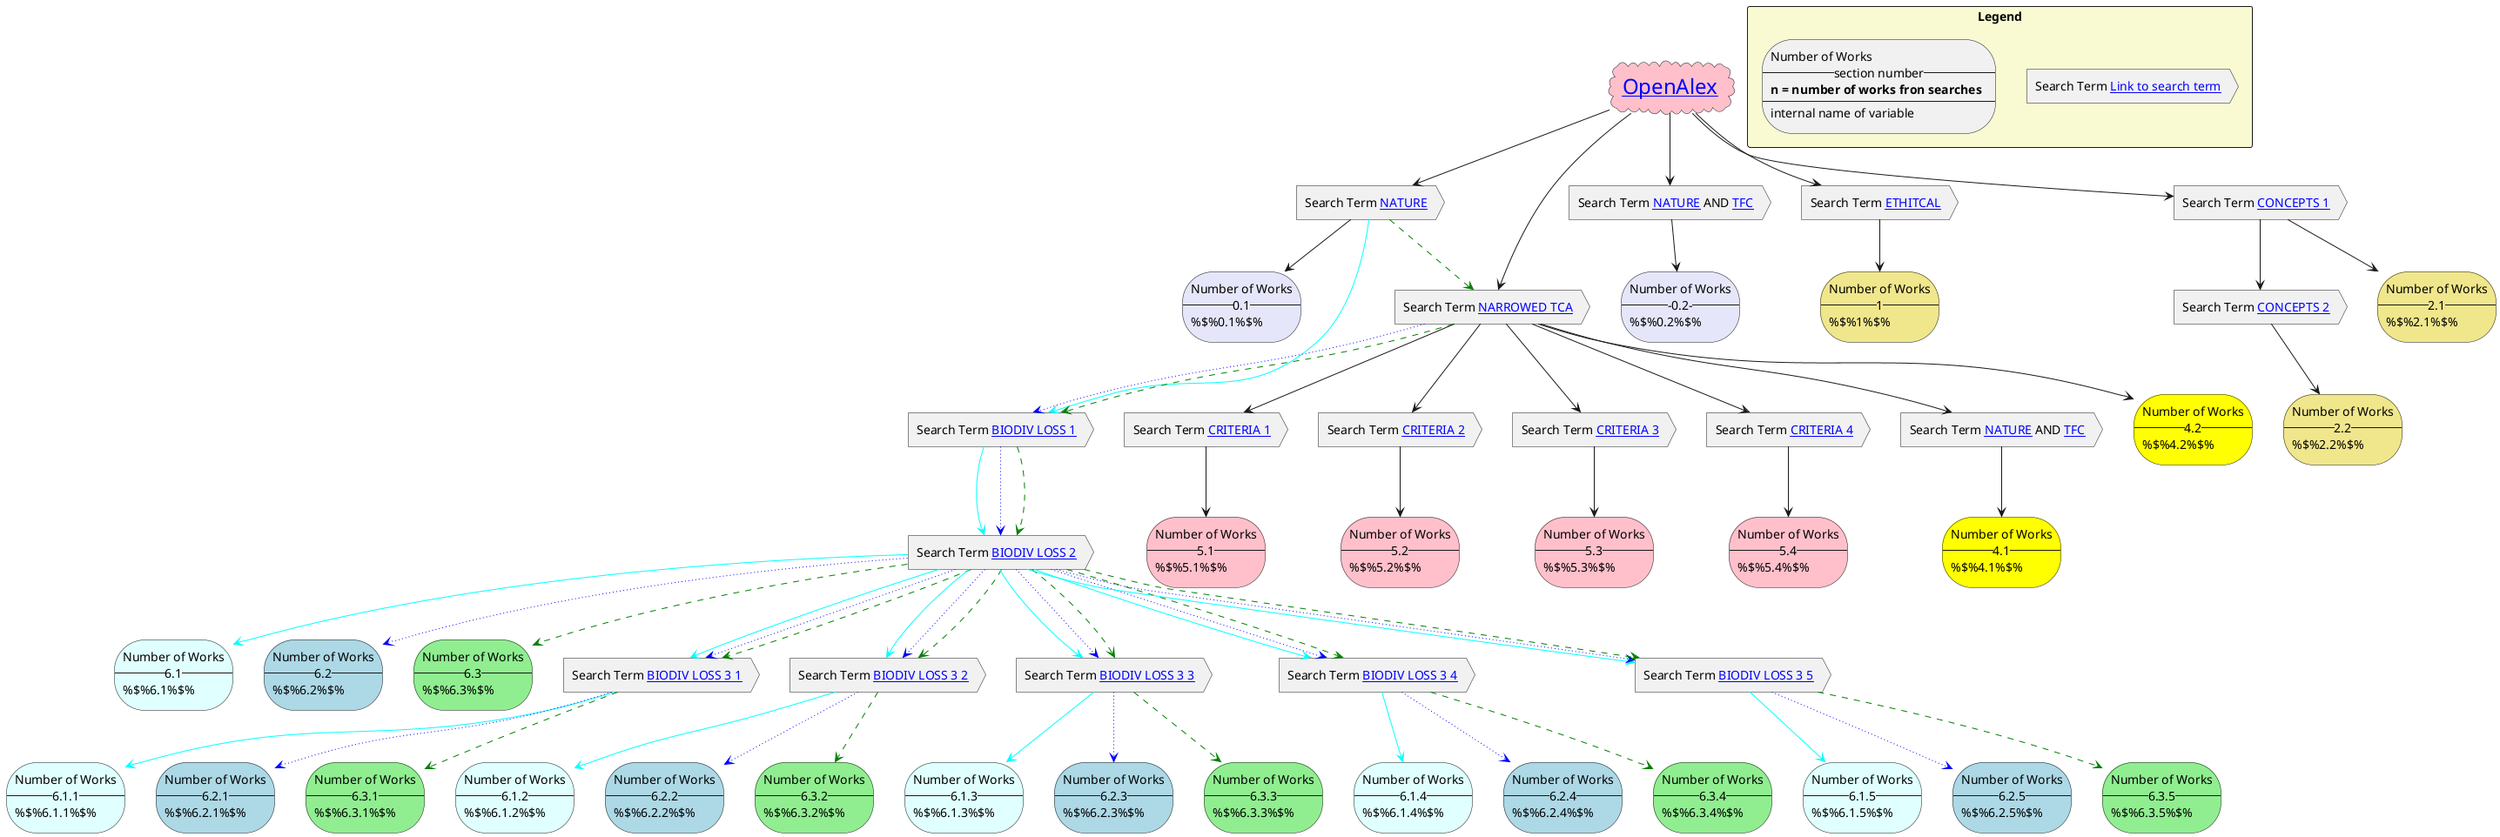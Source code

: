 @startuml Ch 1 evidence causes

' Ch 1 evidence causes
cloud "<size:24>[[https://openalex.org OpenAlex]]" as openalex #pink

' part 0
action "Search Term [[https://ipbes-data.github.io/IPBES_TCA_Corpus/input/tca_corpus/search%20terms/nature.txt NATURE]]" as ch1_nature
storage "Number of Works\n--0.1--\n%$%0.1%$%" as ch1_nature_count #Lavender
'
openalex --> ch1_nature
ch1_nature --> ch1_nature_count


action "Search Term [[https://ipbes-data.github.io/IPBES_TCA_Corpus/input/tca_corpus/search%20terms/nature.txt NATURE]] AND [[https://ipbes-data.github.io/IPBES_TCA_Corpus/input/tca_corpus/search%20terms/tfc.txt TFC]]" as ch1_tfc
storage "Number of Works\n---0.2---\n%$%0.2%$%" as ch1_tfc_count #Lavender
'
openalex --> ch1_tfc
ch1_tfc --> ch1_tfc_count


action "Search Term [[https://ipbes-data.github.io/IPBES_TCA_Corpus/input/tca_corpus/search%20terms/nature.txt NATURE]] AND [[https://ipbes-data.github.io/IPBES_TCA_Corpus/input/tca_corpus/search%20terms/tfc.txt TFC]]" as ch1_tca
' storage "Number of Works\n---0.3---" as ch1_tfc_count #Lavender
'
' openalex --> ch1_tca
' ch1_tfc --> ch1_tfc_count


' part 1
action "Search Term [[https://ipbes-data.github.io/IPBES_TCA_Corpus/input/ch1_evidence_causes/ethical.txt ETHITCAL]]" as ch1_ethical
storage "Number of Works\n--1--\n%$%1%$%" as ch1_ethical_count #Khaki
'
openalex --> ch1_ethical
ch1_ethical --> ch1_ethical_count

' part 2
action "Search Term [[https://ipbes-data.github.io/IPBES_TCA_Corpus/input/ch1_evidence_causes/concepts_1.txt CONCEPTS 1]]" as ch1_concepts_1
openalex --> ch1_concepts_1
storage "Number of Works\n--2.1--\n%$%2.1%$%" as ch1_concepts_1_count #Khaki
ch1_concepts_1 --> ch1_concepts_1_count

action "Search Term [[https://ipbes-data.github.io/IPBES_TCA_Corpus/input/ch1_evidence_causes/concepts_2.txt CONCEPTS 2]]" as ch1_concepts_2
ch1_concepts_1 --> ch1_concepts_2
storage "Number of Works\n--2.2--\n%$%2.2%$%" as ch1_concepts_1_concepts_2_count #Khaki
ch1_concepts_2 --> ch1_concepts_1_concepts_2_count


' part 4
action "Search Term [[https://ipbes-data.github.io/IPBES_TCA_Corpus/input/ch1_evidence_causes/narrowed_tca.txt NARROWED TCA]]" as ch1_narrowed_tca
'
openalex --> ch1_narrowed_tca
ch1_narrowed_tca --> ch1_tca
storage "Number of Works\n--4.1--\n%$%4.1%$%" as ch1_narrowed_tca_tca_count #Yellow
ch1_tca --> ch1_narrowed_tca_tca_count

storage "Number of Works\n--4.2--\n%$%4.2%$%" as ch1_narrowed_tca_count #Yellow
ch1_narrowed_tca --> ch1_narrowed_tca_count


' part 5
action "Search Term [[https://ipbes-data.github.io/IPBES_TCA_Corpus/input/ch1_evidence_causes/criteria_1.txt CRITERIA 1]]" as ch1_criteria_1
ch1_narrowed_tca --> ch1_criteria_1
storage "Number of Works\n--5.1--\n%$%5.1%$%" as ch1_narrowed_tca_criteria_1_count #pink
ch1_criteria_1 --> ch1_narrowed_tca_criteria_1_count

action "Search Term [[https://ipbes-data.github.io/IPBES_TCA_Corpus/input/ch1_evidence_causes/criteria_2.txt CRITERIA 2]]" as ch1_criteria_2
ch1_narrowed_tca --> ch1_criteria_2
storage "Number of Works\n--5.2--\n%$%5.2%$%" as ch1_narrowed_tca_criteria_2_count #pink
ch1_criteria_2 --> ch1_narrowed_tca_criteria_2_count


action "Search Term [[https://ipbes-data.github.io/IPBES_TCA_Corpus/input/ch1_evidence_causes/criteria_3.txt CRITERIA 3]]" as ch1_criteria_3
ch1_narrowed_tca --> ch1_criteria_3
storage "Number of Works\n--5.3--\n%$%5.3%$%" as ch1_narrowed_tca_criteria_3_count #pink
ch1_criteria_3 --> ch1_narrowed_tca_criteria_3_count


action "Search Term [[https://ipbes-data.github.io/IPBES_TCA_Corpus/input/ch1_evidence_causes/criteria_4.txt CRITERIA 4]]" as ch1_criteria_4
ch1_narrowed_tca --> ch1_criteria_4
storage "Number of Works\n--5.4--\n%$%5.4%$%" as ch1_narrowed_tca_criteria_4_count #pink
ch1_criteria_4 --> ch1_narrowed_tca_criteria_4_count


' part 6
action "Search Term [[https://ipbes-data.github.io/IPBES_TCA_Corpus/input/ch1_evidence_causes/biodiv_loss_1.txt BIODIV LOSS 1]]" as ch1_biodiv_loss_1
action "Search Term [[https://ipbes-data.github.io/IPBES_TCA_Corpus/input/ch1_evidence_causes/biodiv_loss_2.txt BIODIV LOSS 2]]" as ch1_biodiv_loss_2
ch1_nature --> ch1_biodiv_loss_1 #cyan
ch1_biodiv_loss_1 --> ch1_biodiv_loss_2 #cyan
storage "Number of Works\n--6.1--\n%$%6.1%$%" as ch1_nat_biodiv_loss_1_2_count #LightCyan
ch1_biodiv_loss_2 --> ch1_nat_biodiv_loss_1_2_count #cyan

ch1_narrowed_tca --> ch1_biodiv_loss_1 #blue;line.dotted
ch1_biodiv_loss_1 --> ch1_biodiv_loss_2 #blue;line.dotted
storage "Number of Works\n--6.2--\n%$%6.2%$%" as ch1_nar_biodiv_loss_1_2_count #lightblue
ch1_biodiv_loss_2 --> ch1_nar_biodiv_loss_1_2_count #blue;line.dotted

ch1_nature --> ch1_narrowed_tca #green;line.dashed
ch1_narrowed_tca --> ch1_biodiv_loss_1 #green;line.dashed
ch1_biodiv_loss_1 --> ch1_biodiv_loss_2 #green;line.dashed
storage "Number of Works\n--6.3--\n%$%6.3%$%" as ch1_nat_nar_biodiv_loss_1_2_count #lightgreen
ch1_biodiv_loss_2 --> ch1_nat_nar_biodiv_loss_1_2_count #green;line.dashed


action "Search Term [[https://ipbes-data.github.io/IPBES_TCA_Corpus/input/ch1_evidence_causes/biodiv_loss_3_1.txt BIODIV LOSS 3 1]]" as ch1_biodiv_loss_3_1
action "Search Term [[https://ipbes-data.github.io/IPBES_TCA_Corpus/input/ch1_evidence_causes/biodiv_loss_3_2.txt BIODIV LOSS 3 2]]" as ch1_biodiv_loss_3_2
action "Search Term [[https://ipbes-data.github.io/IPBES_TCA_Corpus/input/ch1_evidence_causes/biodiv_loss_3_3.txt BIODIV LOSS 3 3]]" as ch1_biodiv_loss_3_3
action "Search Term [[https://ipbes-data.github.io/IPBES_TCA_Corpus/input/ch1_evidence_causes/biodiv_loss_3_4.txt BIODIV LOSS 3 4]]" as ch1_biodiv_loss_3_4
action "Search Term [[https://ipbes-data.github.io/IPBES_TCA_Corpus/input/ch1_evidence_causes/biodiv_loss_3_5.txt BIODIV LOSS 3 5]]" as ch1_biodiv_loss_3_5

ch1_biodiv_loss_2 --> ch1_biodiv_loss_3_1 #cyan
storage "Number of Works\n--6.1.1--\n%$%6.1.1%$%" as ch1_nat_biodiv_loss_1_2_3_1_count #lightcyan
ch1_biodiv_loss_3_1 --> ch1_nat_biodiv_loss_1_2_3_1_count #cyan

ch1_biodiv_loss_2 --> ch1_biodiv_loss_3_2 #cyan
storage "Number of Works\n--6.1.2--\n%$%6.1.2%$%" as ch1_nat_biodiv_loss_1_2_3_2_count #lightcyan
ch1_biodiv_loss_3_2 --> ch1_nat_biodiv_loss_1_2_3_2_count #cyan

ch1_biodiv_loss_2 --> ch1_biodiv_loss_3_3 #cyan
storage "Number of Works\n--6.1.3--\n%$%6.1.3%$%" as ch1_nat_biodiv_loss_1_2_3_3_count #lightcyan
ch1_biodiv_loss_3_3 --> ch1_nat_biodiv_loss_1_2_3_3_count #cyan

ch1_biodiv_loss_2 --> ch1_biodiv_loss_3_4 #cyan
storage "Number of Works\n--6.1.4--\n%$%6.1.4%$%" as ch1_nat_biodiv_loss_1_2_3_4_count #lightcyan
ch1_biodiv_loss_3_4 --> ch1_nat_biodiv_loss_1_2_3_4_count #cyan

ch1_biodiv_loss_2 --> ch1_biodiv_loss_3_5 #cyan
storage "Number of Works\n--6.1.5--\n%$%6.1.5%$%" as ch1_nat_biodiv_loss_1_2_3_5_count #lightcyan
ch1_biodiv_loss_3_5 --> ch1_nat_biodiv_loss_1_2_3_5_count #cyan


ch1_biodiv_loss_2 --> ch1_biodiv_loss_3_1 #blue;line.dotted
storage "Number of Works\n--6.2.1--\n%$%6.2.1%$%" as ch1_nar_biodiv_biodiv_loss_1_2_3_1_count #lightblue
ch1_biodiv_loss_3_1 --> ch1_nar_biodiv_biodiv_loss_1_2_3_1_count #blue;line.dotted

ch1_biodiv_loss_2 --> ch1_biodiv_loss_3_2 #blue;line.dotted
storage "Number of Works\n--6.2.2--\n%$%6.2.2%$%" as ch1_nar_biodiv_biodiv_loss_1_2_3_2_count #lightblue
ch1_biodiv_loss_3_2 --> ch1_nar_biodiv_biodiv_loss_1_2_3_2_count #blue;line.dotted

ch1_biodiv_loss_2 --> ch1_biodiv_loss_3_3 #blue;line.dotted
storage "Number of Works\n--6.2.3--\n%$%6.2.3%$%" as ch1_nar_biodiv_biodiv_loss_1_2_3_3_count #lightblue
ch1_biodiv_loss_3_3 --> ch1_nar_biodiv_biodiv_loss_1_2_3_3_count #blue;line.dotted

ch1_biodiv_loss_2 --> ch1_biodiv_loss_3_4 #blue;line.dotted
storage "Number of Works\n--6.2.4--\n%$%6.2.4%$%" as ch1_nar_biodiv_biodiv_loss_1_2_3_4_count #lightblue
ch1_biodiv_loss_3_4 --> ch1_nar_biodiv_biodiv_loss_1_2_3_4_count #blue;line.dotted

ch1_biodiv_loss_2 --> ch1_biodiv_loss_3_5 #blue;line.dotted
storage "Number of Works\n--6.2.5--\n%$%6.2.5%$%" as ch1_nar_biodiv_biodiv_loss_1_2_3_5_count #lightblue
ch1_biodiv_loss_3_5 --> ch1_nar_biodiv_biodiv_loss_1_2_3_5_count #blue;line.dotted



ch1_biodiv_loss_2 --> ch1_biodiv_loss_3_1 #green;line.dashed
storage "Number of Works\n--6.3.1--\n%$%6.3.1%$%" as ch1_nat_nar_biodiv_loss_1_2_3_1_count #lightgreen
ch1_biodiv_loss_3_1 --> ch1_nat_nar_biodiv_loss_1_2_3_1_count #green;line.dashed

ch1_biodiv_loss_2 --> ch1_biodiv_loss_3_2 #green;line.dashed
storage "Number of Works\n--6.3.2--\n%$%6.3.2%$%" as ch1_nat_nar_biodiv_loss_1_2_3_2_count #lightgreen
ch1_biodiv_loss_3_2 --> ch1_nat_nar_biodiv_loss_1_2_3_2_count #green;line.dashed

ch1_biodiv_loss_2 --> ch1_biodiv_loss_3_3 #green;line.dashed
storage "Number of Works\n--6.3.3--\n%$%6.3.3%$%" as ch1_nat_nar_biodiv_loss_1_2_3_3_count #lightgreen
ch1_biodiv_loss_3_3 --> ch1_nat_nar_biodiv_loss_1_2_3_3_count #green;line.dashed

ch1_biodiv_loss_2 --> ch1_biodiv_loss_3_4 #green;line.dashed
storage "Number of Works\n--6.3.4--\n%$%6.3.4%$%" as ch1_nat_nar_biodiv_loss_1_2_3_4_count #lightgreen
ch1_biodiv_loss_3_4 --> ch1_nat_nar_biodiv_loss_1_2_3_4_count #green;line.dashed

ch1_biodiv_loss_2 --> ch1_biodiv_loss_3_5 #green;line.dashed
storage "Number of Works\n--6.3.5--\n%$%6.3.5%$%" as ch1_nat_nar_biodiv_loss_1_2_3_5_count #lightgreen
ch1_biodiv_loss_3_5 --> ch1_nat_nar_biodiv_loss_1_2_3_5_count #green;line.dashed


rectangle Legend #LightGoldenRodYellow{
    action "Search Term [[dummy Link to search term]]" as l_search
    storage "Number of Works\n--section number--\n**n = number of works fron searches**\n---\ninternal name of variable" as l_storage
} 






' database "TCA Authors Corpus" as corpus_a_tca
' database "TCA Topics Corpus" as corpus_t_tca

' action "Extract authors" as e_a_tca

' actor actor
' actor/ "actor/"
' agent agent
' artifact artifact
' boundary boundary
' card card
' circle circle
' collections collections
' component component
' control control
' entity entity
' file file
' folder folder
' frame frame
' hexagon hexagon
' interface interface
' label label
' node node
' package package
' person person
' process process
' queue queue
' rectangle rectangle
' stack stack
' storage storage
' usecase usecase
' usecase/ "usecase/"
@enduml
